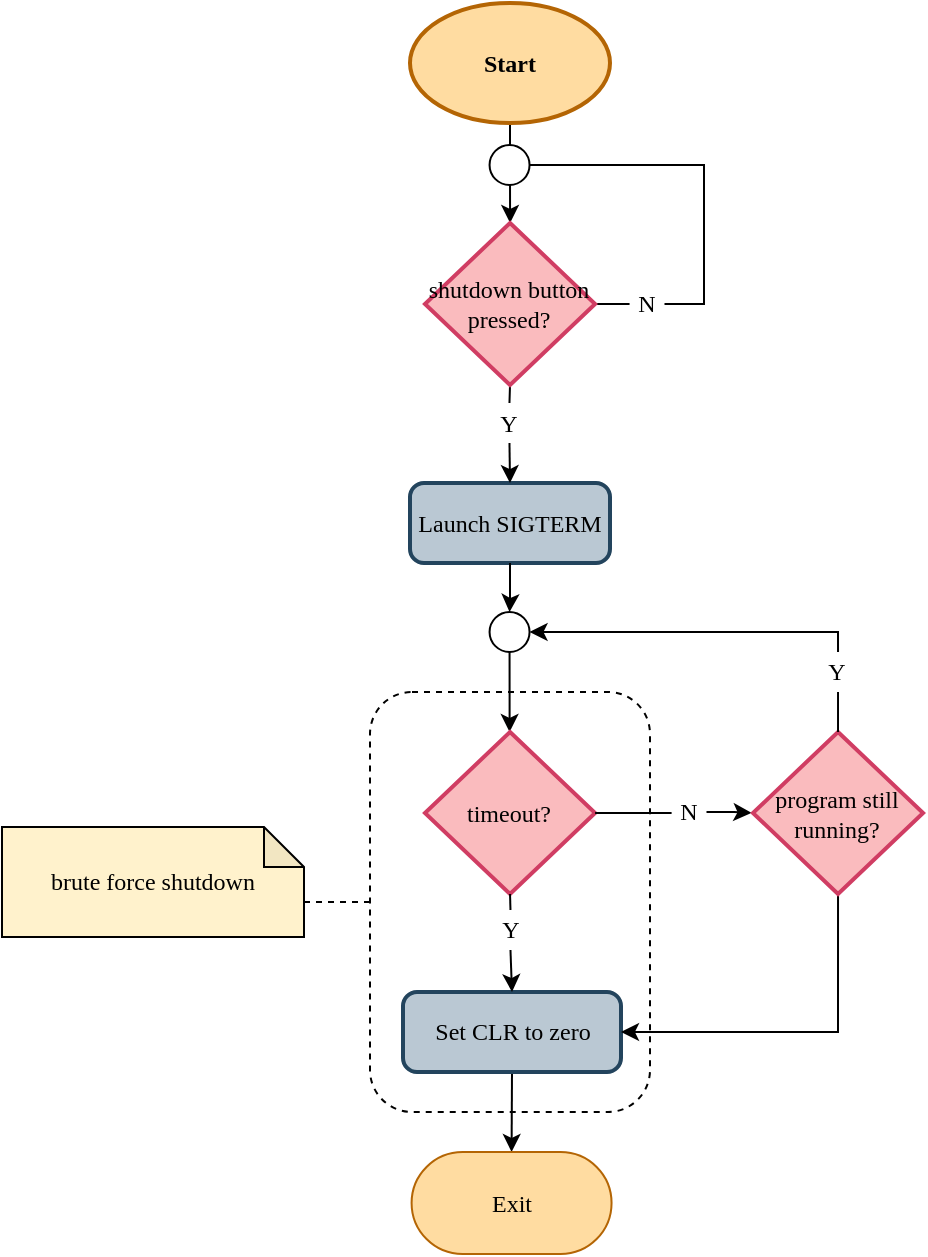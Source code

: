 <mxfile version="12.3.2" type="device" pages="1"><diagram id="vXdH0S8YqX3_sipvJm4k" name="Page-1"><mxGraphModel dx="1185" dy="685" grid="1" gridSize="10" guides="1" tooltips="1" connect="1" arrows="1" fold="1" page="1" pageScale="1" pageWidth="1169" pageHeight="827" math="0" shadow="0"><root><mxCell id="0"/><mxCell id="1" parent="0"/><mxCell id="SavzfbQDtJtXzt_fO6ke-42" value="" style="rounded=1;whiteSpace=wrap;html=1;fillColor=none;dashed=1;" vertex="1" parent="1"><mxGeometry x="340" y="360" width="140" height="210" as="geometry"/></mxCell><mxCell id="SavzfbQDtJtXzt_fO6ke-12" style="edgeStyle=orthogonalEdgeStyle;rounded=0;orthogonalLoop=1;jettySize=auto;html=1;exitX=0.5;exitY=1;exitDx=0;exitDy=0;exitPerimeter=0;" edge="1" parent="1" source="SavzfbQDtJtXzt_fO6ke-1" target="SavzfbQDtJtXzt_fO6ke-5"><mxGeometry relative="1" as="geometry"/></mxCell><mxCell id="SavzfbQDtJtXzt_fO6ke-1" value="Start" style="strokeWidth=2;html=1;shape=mxgraph.flowchart.start_1;whiteSpace=wrap;fontStyle=1;strokeColor=#b46504;fillColor=#FFDCA1;fontFamily=Consolas;" vertex="1" parent="1"><mxGeometry x="360" y="15.5" width="100" height="60" as="geometry"/></mxCell><mxCell id="SavzfbQDtJtXzt_fO6ke-31" style="edgeStyle=none;rounded=0;orthogonalLoop=1;jettySize=auto;html=1;exitX=0.5;exitY=1;exitDx=0;exitDy=0;entryX=0.5;entryY=0;entryDx=0;entryDy=0;endArrow=classic;endFill=1;" edge="1" parent="1" source="SavzfbQDtJtXzt_fO6ke-2" target="SavzfbQDtJtXzt_fO6ke-10"><mxGeometry relative="1" as="geometry"/></mxCell><mxCell id="SavzfbQDtJtXzt_fO6ke-2" value="Set CLR to zero" style="rounded=1;whiteSpace=wrap;html=1;absoluteArcSize=1;arcSize=14;strokeWidth=2;fillColor=#bac8d3;strokeColor=#23445d;fontFamily=Consolas;" vertex="1" parent="1"><mxGeometry x="356.5" y="510" width="109" height="40" as="geometry"/></mxCell><mxCell id="SavzfbQDtJtXzt_fO6ke-19" style="edgeStyle=orthogonalEdgeStyle;rounded=0;orthogonalLoop=1;jettySize=auto;html=1;exitX=0.5;exitY=1;exitDx=0;exitDy=0;endArrow=classic;endFill=1;" edge="1" parent="1" source="SavzfbQDtJtXzt_fO6ke-33" target="SavzfbQDtJtXzt_fO6ke-18"><mxGeometry relative="1" as="geometry"><Array as="points"><mxPoint x="410" y="360"/><mxPoint x="410" y="360"/></Array></mxGeometry></mxCell><mxCell id="SavzfbQDtJtXzt_fO6ke-3" value="Launch SIGTERM" style="rounded=1;whiteSpace=wrap;html=1;absoluteArcSize=1;arcSize=14;strokeWidth=2;fillColor=#bac8d3;strokeColor=#23445d;fontFamily=Consolas;" vertex="1" parent="1"><mxGeometry x="360" y="255.5" width="100" height="40" as="geometry"/></mxCell><mxCell id="SavzfbQDtJtXzt_fO6ke-14" style="edgeStyle=orthogonalEdgeStyle;rounded=0;orthogonalLoop=1;jettySize=auto;html=1;exitX=0.5;exitY=1;exitDx=0;exitDy=0;exitPerimeter=0;entryX=0.5;entryY=0;entryDx=0;entryDy=0;endArrow=none;endFill=0;" edge="1" parent="1" source="SavzfbQDtJtXzt_fO6ke-5" target="SavzfbQDtJtXzt_fO6ke-6"><mxGeometry relative="1" as="geometry"/></mxCell><mxCell id="SavzfbQDtJtXzt_fO6ke-16" style="edgeStyle=orthogonalEdgeStyle;rounded=0;orthogonalLoop=1;jettySize=auto;html=1;exitX=1;exitY=0.5;exitDx=0;exitDy=0;exitPerimeter=0;entryX=0;entryY=0.5;entryDx=0;entryDy=0;endArrow=none;endFill=0;" edge="1" parent="1" source="SavzfbQDtJtXzt_fO6ke-5" target="SavzfbQDtJtXzt_fO6ke-7"><mxGeometry relative="1" as="geometry"/></mxCell><mxCell id="SavzfbQDtJtXzt_fO6ke-5" value="shutdown button pressed?" style="strokeWidth=2;html=1;shape=mxgraph.flowchart.decision;whiteSpace=wrap;fillColor=#FABBBE;strokeColor=#D03D63;fontFamily=Consolas;" vertex="1" parent="1"><mxGeometry x="367.49" y="125.5" width="85.05" height="81" as="geometry"/></mxCell><mxCell id="SavzfbQDtJtXzt_fO6ke-15" style="edgeStyle=orthogonalEdgeStyle;rounded=0;orthogonalLoop=1;jettySize=auto;html=1;exitX=0.5;exitY=1;exitDx=0;exitDy=0;entryX=0.5;entryY=0;entryDx=0;entryDy=0;" edge="1" parent="1" source="SavzfbQDtJtXzt_fO6ke-6" target="SavzfbQDtJtXzt_fO6ke-3"><mxGeometry relative="1" as="geometry"/></mxCell><mxCell id="SavzfbQDtJtXzt_fO6ke-6" value="Y" style="text;html=1;strokeColor=none;fillColor=none;align=center;verticalAlign=middle;whiteSpace=wrap;rounded=0;fontFamily=Consolas;" vertex="1" parent="1"><mxGeometry x="401" y="215.5" width="17.47" height="20" as="geometry"/></mxCell><mxCell id="SavzfbQDtJtXzt_fO6ke-17" style="edgeStyle=orthogonalEdgeStyle;rounded=0;orthogonalLoop=1;jettySize=auto;html=1;exitX=1;exitY=0.5;exitDx=0;exitDy=0;endArrow=none;endFill=0;entryX=1;entryY=0.5;entryDx=0;entryDy=0;" edge="1" parent="1" source="SavzfbQDtJtXzt_fO6ke-7" target="SavzfbQDtJtXzt_fO6ke-8"><mxGeometry relative="1" as="geometry"><mxPoint x="450" y="85.5" as="targetPoint"/><Array as="points"><mxPoint x="507" y="166.5"/><mxPoint x="507" y="96.5"/></Array></mxGeometry></mxCell><mxCell id="SavzfbQDtJtXzt_fO6ke-7" value="N" style="text;html=1;strokeColor=none;fillColor=none;align=center;verticalAlign=middle;whiteSpace=wrap;rounded=0;fontFamily=Consolas;" vertex="1" parent="1"><mxGeometry x="469.78" y="156" width="17.47" height="20" as="geometry"/></mxCell><mxCell id="SavzfbQDtJtXzt_fO6ke-8" value="" style="ellipse;whiteSpace=wrap;html=1;aspect=fixed;fontFamily=Consolas;" vertex="1" parent="1"><mxGeometry x="399.78" y="86.5" width="20" height="20" as="geometry"/></mxCell><mxCell id="SavzfbQDtJtXzt_fO6ke-10" value="Exit" style="rounded=1;whiteSpace=wrap;html=1;arcSize=50;fillColor=#FFDCA1;strokeColor=#B46504;fontFamily=Consolas;" vertex="1" parent="1"><mxGeometry x="360.8" y="590" width="99.98" height="51" as="geometry"/></mxCell><mxCell id="SavzfbQDtJtXzt_fO6ke-21" style="edgeStyle=orthogonalEdgeStyle;rounded=0;orthogonalLoop=1;jettySize=auto;html=1;exitX=0.5;exitY=1;exitDx=0;exitDy=0;exitPerimeter=0;entryX=0.5;entryY=0;entryDx=0;entryDy=0;endArrow=classic;endFill=1;" edge="1" parent="1" source="SavzfbQDtJtXzt_fO6ke-22" target="SavzfbQDtJtXzt_fO6ke-2"><mxGeometry relative="1" as="geometry"/></mxCell><mxCell id="SavzfbQDtJtXzt_fO6ke-25" style="edgeStyle=orthogonalEdgeStyle;rounded=0;orthogonalLoop=1;jettySize=auto;html=1;exitX=1;exitY=0.5;exitDx=0;exitDy=0;endArrow=classic;endFill=1;entryX=-0.009;entryY=0.499;entryDx=0;entryDy=0;entryPerimeter=0;" edge="1" parent="1" source="SavzfbQDtJtXzt_fO6ke-26" target="SavzfbQDtJtXzt_fO6ke-32"><mxGeometry relative="1" as="geometry"><mxPoint x="513.667" y="420.833" as="sourcePoint"/><mxPoint x="531" y="421" as="targetPoint"/><Array as="points"><mxPoint x="522" y="420"/></Array></mxGeometry></mxCell><mxCell id="SavzfbQDtJtXzt_fO6ke-18" value="timeout?" style="strokeWidth=2;html=1;shape=mxgraph.flowchart.decision;whiteSpace=wrap;fillColor=#FABBBE;strokeColor=#D03D63;fontFamily=Consolas;" vertex="1" parent="1"><mxGeometry x="367.49" y="380" width="85.05" height="81" as="geometry"/></mxCell><mxCell id="SavzfbQDtJtXzt_fO6ke-22" value="Y" style="text;html=1;strokeColor=none;fillColor=none;align=center;verticalAlign=middle;whiteSpace=wrap;rounded=0;fontFamily=Consolas;" vertex="1" parent="1"><mxGeometry x="401.5" y="469" width="17.47" height="20" as="geometry"/></mxCell><mxCell id="SavzfbQDtJtXzt_fO6ke-23" style="edgeStyle=orthogonalEdgeStyle;rounded=0;orthogonalLoop=1;jettySize=auto;html=1;exitX=0.5;exitY=1;exitDx=0;exitDy=0;exitPerimeter=0;entryX=0.5;entryY=0;entryDx=0;entryDy=0;endArrow=none;endFill=0;" edge="1" parent="1" source="SavzfbQDtJtXzt_fO6ke-18" target="SavzfbQDtJtXzt_fO6ke-22"><mxGeometry relative="1" as="geometry"><mxPoint x="410" y="461.31" as="sourcePoint"/><mxPoint x="410" y="508.897" as="targetPoint"/></mxGeometry></mxCell><mxCell id="SavzfbQDtJtXzt_fO6ke-26" value="N" style="text;html=1;strokeColor=none;fillColor=none;align=center;verticalAlign=middle;whiteSpace=wrap;rounded=0;fontFamily=Consolas;" vertex="1" parent="1"><mxGeometry x="490.78" y="410" width="17.47" height="20" as="geometry"/></mxCell><mxCell id="SavzfbQDtJtXzt_fO6ke-27" style="edgeStyle=orthogonalEdgeStyle;rounded=0;orthogonalLoop=1;jettySize=auto;html=1;exitX=1;exitY=0.5;exitDx=0;exitDy=0;exitPerimeter=0;entryX=0;entryY=0.5;entryDx=0;entryDy=0;endArrow=none;endFill=0;" edge="1" parent="1" source="SavzfbQDtJtXzt_fO6ke-18" target="SavzfbQDtJtXzt_fO6ke-26"><mxGeometry relative="1" as="geometry"><mxPoint x="478.667" y="420.667" as="sourcePoint"/><mxPoint x="526.4" y="420.4" as="targetPoint"/></mxGeometry></mxCell><mxCell id="SavzfbQDtJtXzt_fO6ke-29" style="rounded=0;orthogonalLoop=1;jettySize=auto;html=1;exitX=0;exitY=0;exitDx=151;exitDy=37.5;exitPerimeter=0;endArrow=none;endFill=0;dashed=1;entryX=0;entryY=0.5;entryDx=0;entryDy=0;" edge="1" parent="1" source="SavzfbQDtJtXzt_fO6ke-28" target="SavzfbQDtJtXzt_fO6ke-42"><mxGeometry relative="1" as="geometry"><mxPoint x="320" y="450" as="targetPoint"/></mxGeometry></mxCell><mxCell id="SavzfbQDtJtXzt_fO6ke-28" value="brute force shutdown" style="shape=note;html=1;backgroundOutline=1;darkOpacity=0.05;size=20;fillColor=#fff2cc;strokeColor=#000000;whiteSpace=wrap;fontFamily=Consolas;spacing=2;" vertex="1" parent="1"><mxGeometry x="156" y="427.5" width="151" height="55" as="geometry"/></mxCell><mxCell id="SavzfbQDtJtXzt_fO6ke-36" style="edgeStyle=orthogonalEdgeStyle;rounded=0;orthogonalLoop=1;jettySize=auto;html=1;exitX=0.5;exitY=0;exitDx=0;exitDy=0;exitPerimeter=0;entryX=1;entryY=0.5;entryDx=0;entryDy=0;endArrow=classic;endFill=1;" edge="1" parent="1" source="SavzfbQDtJtXzt_fO6ke-37" target="SavzfbQDtJtXzt_fO6ke-33"><mxGeometry relative="1" as="geometry"><Array as="points"><mxPoint x="574" y="330"/></Array></mxGeometry></mxCell><mxCell id="SavzfbQDtJtXzt_fO6ke-39" style="edgeStyle=orthogonalEdgeStyle;rounded=0;orthogonalLoop=1;jettySize=auto;html=1;exitX=0.5;exitY=1;exitDx=0;exitDy=0;exitPerimeter=0;entryX=1;entryY=0.5;entryDx=0;entryDy=0;endArrow=classic;endFill=1;" edge="1" parent="1" source="SavzfbQDtJtXzt_fO6ke-32" target="SavzfbQDtJtXzt_fO6ke-2"><mxGeometry relative="1" as="geometry"/></mxCell><mxCell id="SavzfbQDtJtXzt_fO6ke-32" value="program still running?" style="strokeWidth=2;html=1;shape=mxgraph.flowchart.decision;whiteSpace=wrap;fillColor=#FABBBE;strokeColor=#D03D63;fontFamily=Consolas;" vertex="1" parent="1"><mxGeometry x="531.49" y="380" width="85.05" height="81" as="geometry"/></mxCell><mxCell id="SavzfbQDtJtXzt_fO6ke-33" value="" style="ellipse;whiteSpace=wrap;html=1;aspect=fixed;fontFamily=Consolas;" vertex="1" parent="1"><mxGeometry x="399.78" y="320" width="20" height="20" as="geometry"/></mxCell><mxCell id="SavzfbQDtJtXzt_fO6ke-35" style="edgeStyle=orthogonalEdgeStyle;rounded=0;orthogonalLoop=1;jettySize=auto;html=1;exitX=0.5;exitY=1;exitDx=0;exitDy=0;endArrow=classic;endFill=1;" edge="1" parent="1" source="SavzfbQDtJtXzt_fO6ke-3" target="SavzfbQDtJtXzt_fO6ke-33"><mxGeometry relative="1" as="geometry"><mxPoint x="410" y="295.714" as="sourcePoint"/><mxPoint x="410" y="380" as="targetPoint"/></mxGeometry></mxCell><mxCell id="SavzfbQDtJtXzt_fO6ke-37" value="Y" style="text;html=1;strokeColor=none;fillColor=none;align=center;verticalAlign=middle;whiteSpace=wrap;rounded=0;fontFamily=Consolas;" vertex="1" parent="1"><mxGeometry x="565.28" y="340" width="17.47" height="20" as="geometry"/></mxCell><mxCell id="SavzfbQDtJtXzt_fO6ke-38" style="edgeStyle=orthogonalEdgeStyle;rounded=0;orthogonalLoop=1;jettySize=auto;html=1;exitX=0.5;exitY=0;exitDx=0;exitDy=0;exitPerimeter=0;entryX=0.5;entryY=1;entryDx=0;entryDy=0;endArrow=none;endFill=0;" edge="1" parent="1" source="SavzfbQDtJtXzt_fO6ke-32" target="SavzfbQDtJtXzt_fO6ke-37"><mxGeometry relative="1" as="geometry"><mxPoint x="548.286" y="380.286" as="sourcePoint"/><mxPoint x="420.857" y="340.286" as="targetPoint"/></mxGeometry></mxCell></root></mxGraphModel></diagram></mxfile>
